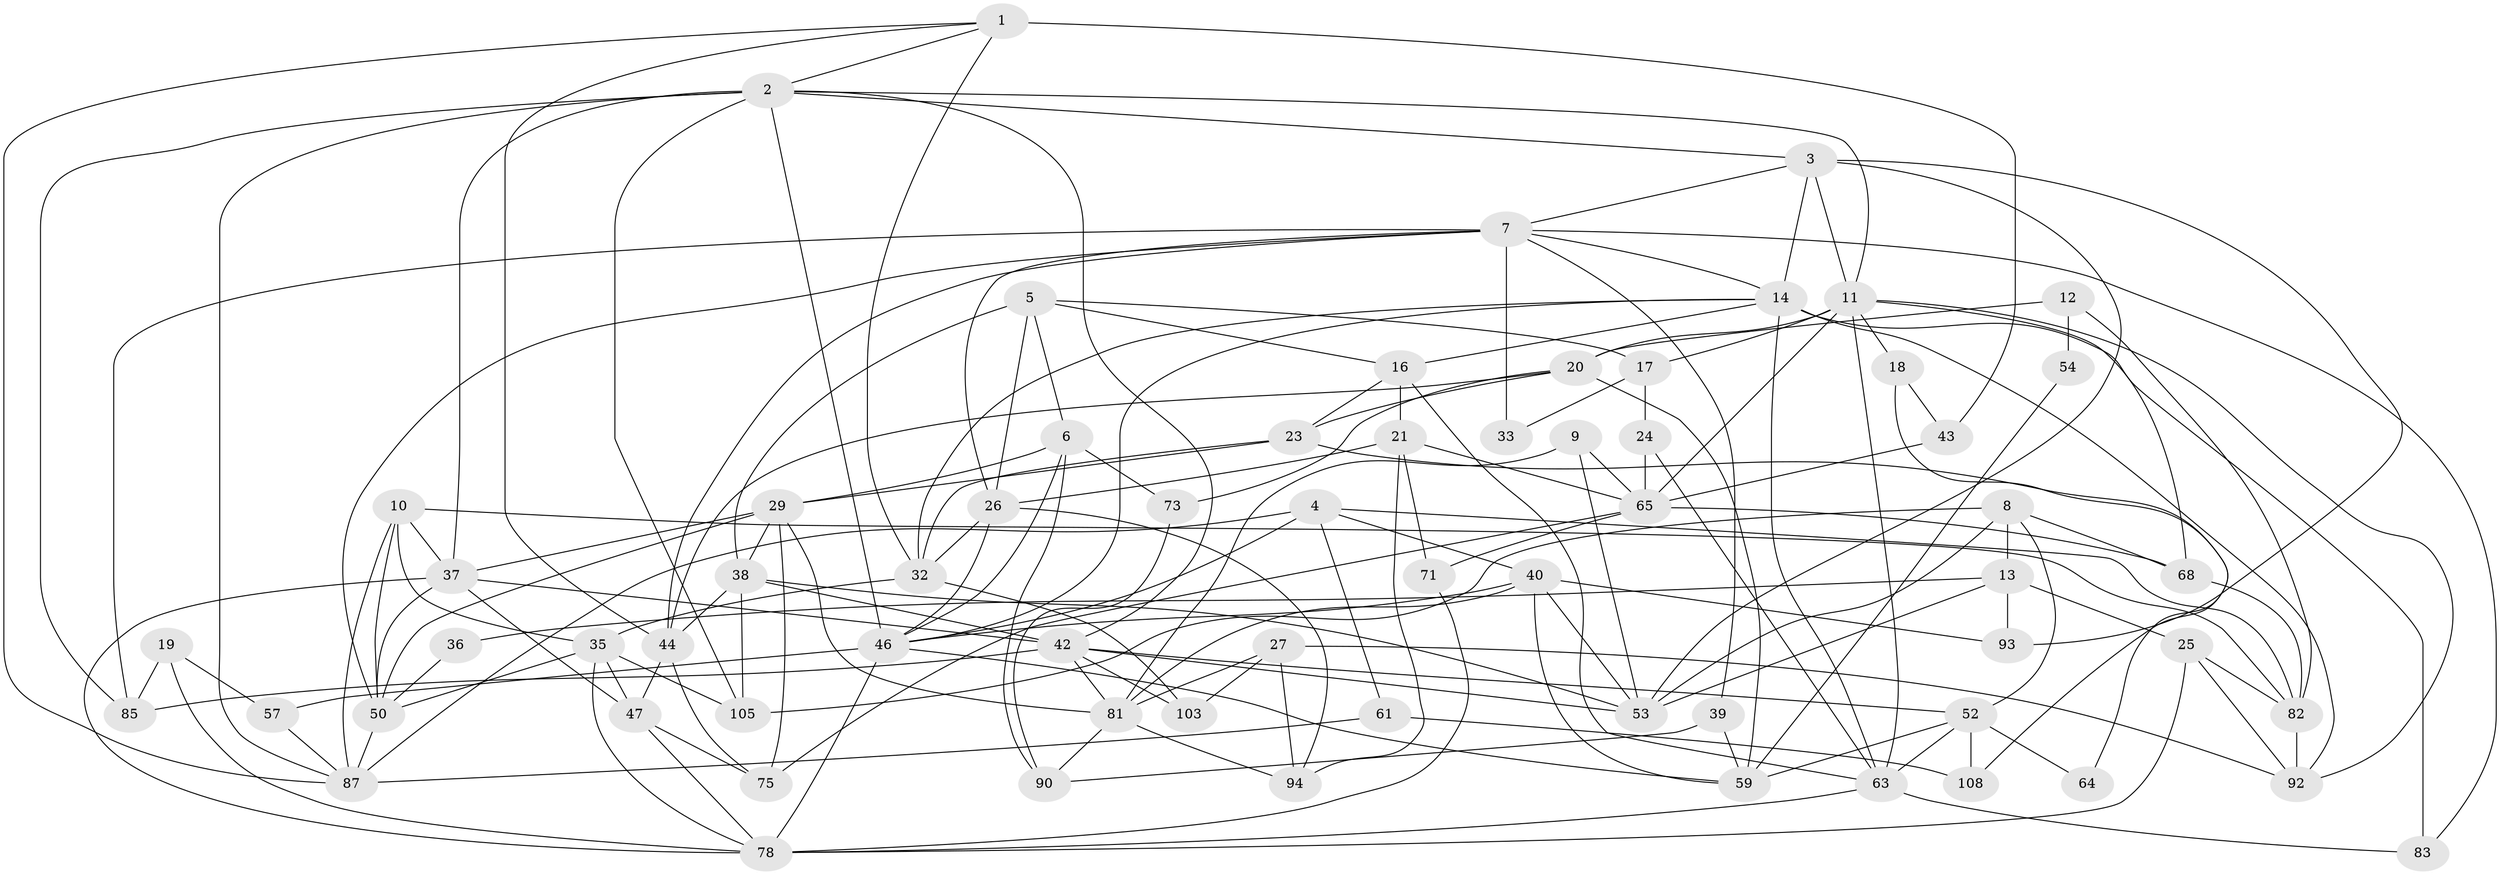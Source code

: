 // original degree distribution, {6: 0.12962962962962962, 5: 0.17592592592592593, 3: 0.25925925925925924, 2: 0.12037037037037036, 8: 0.009259259259259259, 4: 0.2962962962962963, 7: 0.009259259259259259}
// Generated by graph-tools (version 1.1) at 2025/41/03/06/25 10:41:54]
// undirected, 66 vertices, 166 edges
graph export_dot {
graph [start="1"]
  node [color=gray90,style=filled];
  1;
  2 [super="+30"];
  3 [super="+28"];
  4 [super="+66"];
  5 [super="+97"];
  6 [super="+22"];
  7 [super="+74"];
  8 [super="+45"];
  9;
  10 [super="+77"];
  11 [super="+60"];
  12;
  13 [super="+15"];
  14 [super="+107"];
  16;
  17 [super="+86"];
  18 [super="+49"];
  19;
  20 [super="+31"];
  21 [super="+89"];
  23 [super="+34"];
  24;
  25 [super="+51"];
  26 [super="+62"];
  27;
  29 [super="+56"];
  32 [super="+95"];
  33;
  35 [super="+55"];
  36;
  37 [super="+41"];
  38 [super="+48"];
  39;
  40 [super="+88"];
  42 [super="+101"];
  43 [super="+100"];
  44 [super="+58"];
  46 [super="+69"];
  47 [super="+76"];
  50 [super="+104"];
  52 [super="+84"];
  53 [super="+80"];
  54;
  57;
  59 [super="+70"];
  61 [super="+106"];
  63 [super="+72"];
  64;
  65 [super="+67"];
  68;
  71 [super="+79"];
  73;
  75;
  78 [super="+96"];
  81 [super="+99"];
  82 [super="+102"];
  83;
  85;
  87 [super="+91"];
  90;
  92;
  93;
  94 [super="+98"];
  103;
  105;
  108;
  1 -- 2;
  1 -- 43 [weight=2];
  1 -- 44;
  1 -- 87;
  1 -- 32;
  2 -- 85;
  2 -- 105;
  2 -- 3;
  2 -- 37;
  2 -- 87;
  2 -- 42 [weight=2];
  2 -- 46;
  2 -- 11;
  3 -- 93;
  3 -- 14;
  3 -- 11;
  3 -- 7;
  3 -- 53;
  4 -- 40;
  4 -- 82;
  4 -- 61 [weight=2];
  4 -- 87;
  4 -- 46;
  5 -- 16;
  5 -- 26;
  5 -- 6;
  5 -- 17;
  5 -- 38;
  6 -- 29;
  6 -- 73;
  6 -- 90;
  6 -- 46;
  7 -- 85;
  7 -- 14;
  7 -- 26;
  7 -- 33;
  7 -- 39;
  7 -- 83;
  7 -- 50;
  7 -- 44;
  8 -- 105;
  8 -- 52;
  8 -- 68;
  8 -- 13 [weight=2];
  8 -- 53;
  9 -- 65;
  9 -- 53;
  9 -- 81;
  10 -- 35 [weight=2];
  10 -- 87;
  10 -- 82;
  10 -- 50;
  10 -- 37;
  11 -- 20;
  11 -- 17;
  11 -- 18;
  11 -- 63;
  11 -- 65;
  11 -- 68;
  11 -- 92;
  12 -- 20 [weight=2];
  12 -- 54;
  12 -- 82;
  13 -- 93;
  13 -- 25;
  13 -- 36;
  13 -- 53;
  14 -- 16;
  14 -- 32;
  14 -- 46;
  14 -- 83;
  14 -- 92;
  14 -- 63;
  16 -- 63;
  16 -- 23;
  16 -- 21;
  17 -- 24;
  17 -- 33;
  18 -- 43;
  18 -- 108;
  19 -- 57;
  19 -- 85;
  19 -- 78;
  20 -- 23;
  20 -- 73;
  20 -- 44;
  20 -- 59;
  21 -- 26;
  21 -- 65;
  21 -- 71;
  21 -- 94;
  23 -- 64;
  23 -- 32;
  23 -- 29;
  24 -- 63;
  24 -- 65;
  25 -- 92;
  25 -- 82;
  25 -- 78;
  26 -- 94;
  26 -- 46;
  26 -- 32;
  27 -- 103;
  27 -- 92;
  27 -- 94;
  27 -- 81;
  29 -- 75;
  29 -- 81;
  29 -- 50;
  29 -- 37;
  29 -- 38;
  32 -- 103;
  32 -- 35;
  35 -- 47;
  35 -- 105;
  35 -- 78;
  35 -- 50;
  36 -- 50;
  37 -- 42;
  37 -- 50;
  37 -- 78;
  37 -- 47;
  38 -- 44;
  38 -- 53;
  38 -- 105;
  38 -- 42;
  39 -- 90;
  39 -- 59;
  40 -- 53;
  40 -- 59;
  40 -- 93;
  40 -- 81;
  40 -- 46;
  42 -- 53;
  42 -- 85;
  42 -- 103;
  42 -- 81;
  42 -- 52;
  43 -- 65;
  44 -- 75;
  44 -- 47;
  46 -- 57;
  46 -- 78;
  46 -- 59;
  47 -- 75;
  47 -- 78;
  50 -- 87;
  52 -- 59;
  52 -- 108;
  52 -- 64;
  52 -- 63;
  54 -- 59;
  57 -- 87;
  61 -- 87 [weight=2];
  61 -- 108;
  63 -- 83;
  63 -- 78;
  65 -- 75;
  65 -- 68;
  65 -- 71;
  68 -- 82;
  71 -- 78;
  73 -- 90;
  81 -- 94;
  81 -- 90;
  82 -- 92;
}
